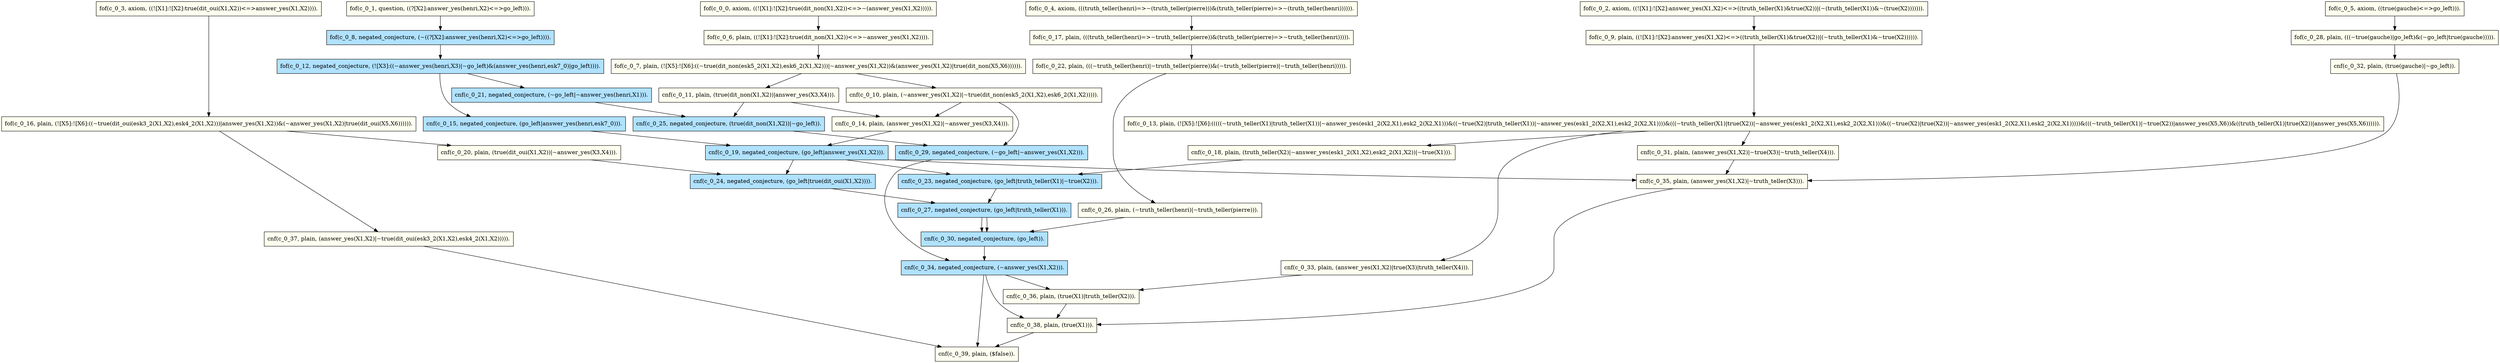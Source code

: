 # No SInE strategy applied

# Auto-Ordering is analysing problem.
# Problem is type GHNFNFFSF22MS
# Auto-mode selected ordering type LPO4
# Auto-mode selected ordering precedence scheme <invfreq>
# Auto-mode selected weight ordering scheme <invfreqrank>
#
# Auto-Heuristic is analysing problem.
# Problem is type GHNFNFFSF22MS
# Auto-Mode selected heuristic G_E___208_C18_F1_SE_CS_SP_PS_S0Y
# and selection function SelectMaxLComplexAvoidPosPred.
#
# No equality, disabling AC handling.
#
# Initializing proof state
#
#cnf(i_0_15, negated_conjecture, (go_left|answer_yes(henri,esk7_0))).
#
#cnf(i_0_16, negated_conjecture, (~go_left|~answer_yes(henri,X1))).
#
#cnf(i_0_10, plain, (go_left|~true(gauche))).
#
#cnf(i_0_1, plain, (~truth_teller(henri)|~truth_teller(pierre))).
##
#cnf(i_0_9, plain, (true(gauche)|~go_left)).
#
#cnf(i_0_13, plain, (true(dit_non(X1,X2))|answer_yes(X3,X4))).
#
#cnf(i_0_4, plain, (answer_yes(X1,X2)|~true(X3)|~truth_teller(X4))).
#
#cnf(i_0_14, plain, (~true(dit_non(esk5_2(X1,X2),esk6_2(X1,X2)))|~answer_yes(X1,X2))).
#
#cnf(i_0_11, plain, (true(dit_oui(X1,X2))|~answer_yes(X3,X4))).
#
#cnf(i_0_7, plain, (truth_teller(X2)|~true(X1)|~answer_yes(esk1_2(X1,X2),esk2_2(X1,X2)))).
#
#cnf(i_0_3, plain, (true(X3)|answer_yes(X1,X2)|truth_teller(X4))).
#
#cnf(i_0_6, plain, (true(X1)|~answer_yes(esk1_2(X1,X2),esk2_2(X1,X2))|~truth_teller(X2))).
#
#cnf(i_0_12, plain, (answer_yes(X1,X2)|~true(dit_oui(esk3_2(X1,X2),esk4_2(X1,X2))))).
# Presaturation interreduction done
#
#cnf(i_0_15, negated_conjecture, (go_left|answer_yes(henri,esk7_0))).
#
#cnf(i_0_16, negated_conjecture, (~go_left|~answer_yes(henri,X1))).
#
#cnf(i_0_10, plain, (go_left|~true(gauche))).
#
#cnf(i_0_9, plain, (true(gauche)|~go_left)).
#
#cnf(i_0_1, plain, (~truth_teller(henri)|~truth_teller(pierre))).
#
#cnf(i_0_4, plain, (answer_yes(X1,X2)|~true(X3)|~truth_teller(X4))).
#
#cnf(i_0_14, plain, (~true(dit_non(esk5_2(X1,X2),esk6_2(X1,X2)))|~answer_yes(X1,X2))).
#
#cnf(i_0_11, plain, (true(dit_oui(X1,X2))|~answer_yes(X3,X4))).
#
#cnf(i_0_13, plain, (true(dit_non(X1,X2))|answer_yes(X3,X4))).
#
#cnf(i_0_24, plain, (answer_yes(X3,X4)|~answer_yes(X1,X2))).
#
#cnf(i_0_25, negated_conjecture, (go_left|answer_yes(X1,X2))).
##
#cnf(i_0_19, plain, (answer_yes(X1,X2)|~truth_teller(X3))).
#
#cnf(i_0_7, plain, (truth_teller(X1)|~true(X2)|~answer_yes(esk1_2(X2,X1),esk2_2(X2,X1)))).
#
#cnf(i_0_30, negated_conjecture, (go_left|truth_teller(X1)|~true(X2))).
#
#cnf(i_0_21, negated_conjecture, (true(dit_non(X2,X3))|~go_left)).
#
#cnf(i_0_35, negated_conjecture, (~go_left|~answer_yes(X1,X2))).
##
#cnf(i_0_28, negated_conjecture, (go_left|true(dit_oui(X1,X2)))).
#
#cnf(i_0_38, negated_conjecture, (go_left|truth_teller(X1))).
#
#cnf(i_0_39, negated_conjecture, (go_left)).
#
#cnf(i_0_35, negated_conjecture, (~answer_yes(X1,X2))).
#
#cnf(i_0_9, plain, (true(gauche))).
#
#cnf(i_0_21, negated_conjecture, (true(dit_non(X1,X2)))).
#
#cnf(i_0_3, plain, (true(X1)|truth_teller(X4))).
#
#cnf(i_0_42, plain, (true(X4))).
#####
# Proof found!
# SZS status Theorem
digraph proof{
  rankdir=TB
  subgraph ax{
  rank="same";
  0 [shape=box,fillcolor=ivory1,style=filled,label="fof(c_0_0, axiom, ((![X1]:![X2]:true(dit_non(X1,X2))<=>~(answer_yes(X1,X2)))))."]
  1 [shape=box,fillcolor=ivory1,style=filled,label="fof(c_0_1, question, ((?[X2]:answer_yes(henri,X2)<=>go_left)))."]
  2 [shape=box,fillcolor=ivory1,style=filled,label="fof(c_0_2, axiom, ((![X1]:![X2]:answer_yes(X1,X2)<=>((truth_teller(X1)&true(X2))|(~(truth_teller(X1))&~(true(X2)))))))."]
  3 [shape=box,fillcolor=ivory1,style=filled,label="fof(c_0_3, axiom, ((![X1]:![X2]:true(dit_oui(X1,X2))<=>answer_yes(X1,X2))))."]
  4 [shape=box,fillcolor=ivory1,style=filled,label="fof(c_0_4, axiom, (((truth_teller(henri)=>~(truth_teller(pierre)))&(truth_teller(pierre)=>~(truth_teller(henri))))))."]
  5 [shape=box,fillcolor=ivory1,style=filled,label="fof(c_0_5, axiom, ((true(gauche)<=>go_left)))."]
   }
  6 [shape=box,fillcolor=ivory1,style=filled,label="fof(c_0_6, plain, ((![X1]:![X2]:true(dit_non(X1,X2))<=>~answer_yes(X1,X2))))."]
    0 -> 6
  7 [shape=box,fillcolor=ivory1,style=filled,label="fof(c_0_7, plain, (![X5]:![X6]:((~true(dit_non(esk5_2(X1,X2),esk6_2(X1,X2)))|~answer_yes(X1,X2))&(answer_yes(X1,X2)|true(dit_non(X5,X6))))))."]
    6 -> 7
  8 [shape=box,fillcolor=lightskyblue1,style=filled,label="fof(c_0_8, negated_conjecture, (~((?[X2]:answer_yes(henri,X2)<=>go_left))))."]
    1 -> 8
  9 [shape=box,fillcolor=ivory1,style=filled,label="fof(c_0_9, plain, ((![X1]:![X2]:answer_yes(X1,X2)<=>((truth_teller(X1)&true(X2))|(~truth_teller(X1)&~true(X2))))))."]
    2 -> 9
  10 [shape=box,fillcolor=ivory1,style=filled,label="cnf(c_0_10, plain, (~answer_yes(X1,X2)|~true(dit_non(esk5_2(X1,X2),esk6_2(X1,X2)))))."]
    7 -> 10
  11 [shape=box,fillcolor=ivory1,style=filled,label="cnf(c_0_11, plain, (true(dit_non(X1,X2))|answer_yes(X3,X4)))."]
    7 -> 11
  12 [shape=box,fillcolor=lightskyblue1,style=filled,label="fof(c_0_12, negated_conjecture, (![X3]:((~answer_yes(henri,X3)|~go_left)&(answer_yes(henri,esk7_0)|go_left))))."]
    8 -> 12
  13 [shape=box,fillcolor=ivory1,style=filled,label="fof(c_0_13, plain, (![X5]:![X6]:(((((~truth_teller(X1)|truth_teller(X1))|~answer_yes(esk1_2(X2,X1),esk2_2(X2,X1)))&((~true(X2)|truth_teller(X1))|~answer_yes(esk1_2(X2,X1),esk2_2(X2,X1))))&(((~truth_teller(X1)|true(X2))|~answer_yes(esk1_2(X2,X1),esk2_2(X2,X1)))&((~true(X2)|true(X2))|~answer_yes(esk1_2(X2,X1),esk2_2(X2,X1)))))&(((~truth_teller(X1)|~true(X2))|answer_yes(X5,X6))&((truth_teller(X1)|true(X2))|answer_yes(X5,X6))))))."]
    9 -> 13
  14 [shape=box,fillcolor=ivory1,style=filled,label="cnf(c_0_14, plain, (answer_yes(X1,X2)|~answer_yes(X3,X4)))."]
    11 -> 14
    10 -> 14
  15 [shape=box,fillcolor=lightskyblue1,style=filled,label="cnf(c_0_15, negated_conjecture, (go_left|answer_yes(henri,esk7_0)))."]
    12 -> 15
  16 [shape=box,fillcolor=ivory1,style=filled,label="fof(c_0_16, plain, (![X5]:![X6]:((~true(dit_oui(esk3_2(X1,X2),esk4_2(X1,X2)))|answer_yes(X1,X2))&(~answer_yes(X1,X2)|true(dit_oui(X5,X6))))))."]
    3 -> 16
  17 [shape=box,fillcolor=ivory1,style=filled,label="fof(c_0_17, plain, (((truth_teller(henri)=>~truth_teller(pierre))&(truth_teller(pierre)=>~truth_teller(henri)))))."]
    4 -> 17
  18 [shape=box,fillcolor=ivory1,style=filled,label="cnf(c_0_18, plain, (truth_teller(X2)|~answer_yes(esk1_2(X1,X2),esk2_2(X1,X2))|~true(X1)))."]
    13 -> 18
  19 [shape=box,fillcolor=lightskyblue1,style=filled,label="cnf(c_0_19, negated_conjecture, (go_left|answer_yes(X1,X2)))."]
    15 -> 19
    14 -> 19
  20 [shape=box,fillcolor=ivory1,style=filled,label="cnf(c_0_20, plain, (true(dit_oui(X1,X2))|~answer_yes(X3,X4)))."]
    16 -> 20
  21 [shape=box,fillcolor=lightskyblue1,style=filled,label="cnf(c_0_21, negated_conjecture, (~go_left|~answer_yes(henri,X1)))."]
    12 -> 21
  22 [shape=box,fillcolor=ivory1,style=filled,label="fof(c_0_22, plain, (((~truth_teller(henri)|~truth_teller(pierre))&(~truth_teller(pierre)|~truth_teller(henri)))))."]
    17 -> 22
  23 [shape=box,fillcolor=lightskyblue1,style=filled,label="cnf(c_0_23, negated_conjecture, (go_left|truth_teller(X1)|~true(X2)))."]
    19 -> 23
    18 -> 23
  24 [shape=box,fillcolor=lightskyblue1,style=filled,label="cnf(c_0_24, negated_conjecture, (go_left|true(dit_oui(X1,X2))))."]
    19 -> 24
    20 -> 24
  25 [shape=box,fillcolor=lightskyblue1,style=filled,label="cnf(c_0_25, negated_conjecture, (true(dit_non(X1,X2))|~go_left))."]
    11 -> 25
    21 -> 25
  26 [shape=box,fillcolor=ivory1,style=filled,label="cnf(c_0_26, plain, (~truth_teller(henri)|~truth_teller(pierre)))."]
    22 -> 26
  27 [shape=box,fillcolor=lightskyblue1,style=filled,label="cnf(c_0_27, negated_conjecture, (go_left|truth_teller(X1)))."]
    24 -> 27
    23 -> 27
  28 [shape=box,fillcolor=ivory1,style=filled,label="fof(c_0_28, plain, (((~true(gauche)|go_left)&(~go_left|true(gauche)))))."]
    5 -> 28
  29 [shape=box,fillcolor=lightskyblue1,style=filled,label="cnf(c_0_29, negated_conjecture, (~go_left|~answer_yes(X1,X2)))."]
    25 -> 29
    10 -> 29
  30 [shape=box,fillcolor=lightskyblue1,style=filled,label="cnf(c_0_30, negated_conjecture, (go_left))."]
    27 -> 30
    27 -> 30
    26 -> 30
  31 [shape=box,fillcolor=ivory1,style=filled,label="cnf(c_0_31, plain, (answer_yes(X1,X2)|~true(X3)|~truth_teller(X4)))."]
    13 -> 31
  32 [shape=box,fillcolor=ivory1,style=filled,label="cnf(c_0_32, plain, (true(gauche)|~go_left))."]
    28 -> 32
  33 [shape=box,fillcolor=ivory1,style=filled,label="cnf(c_0_33, plain, (answer_yes(X1,X2)|true(X3)|truth_teller(X4)))."]
    13 -> 33
  34 [shape=box,fillcolor=lightskyblue1,style=filled,label="cnf(c_0_34, negated_conjecture, (~answer_yes(X1,X2)))."]
    30 -> 34
    29 -> 34
  35 [shape=box,fillcolor=ivory1,style=filled,label="cnf(c_0_35, plain, (answer_yes(X1,X2)|~truth_teller(X3)))."]
    19 -> 35
    32 -> 35
    31 -> 35
  36 [shape=box,fillcolor=ivory1,style=filled,label="cnf(c_0_36, plain, (true(X1)|truth_teller(X2)))."]
    34 -> 36
    33 -> 36
  37 [shape=box,fillcolor=ivory1,style=filled,label="cnf(c_0_37, plain, (answer_yes(X1,X2)|~true(dit_oui(esk3_2(X1,X2),esk4_2(X1,X2)))))."]
    16 -> 37
  38 [shape=box,fillcolor=ivory1,style=filled,label="cnf(c_0_38, plain, (true(X1)))."]
    34 -> 38
    36 -> 38
    35 -> 38
  39 [shape=box,fillcolor=ivory1,style=filled,label="cnf(c_0_39, plain, ($false))."]
    34 -> 39
    38 -> 39
    37 -> 39
}
# Parsed axioms                        : 6
# Removed by relevancy pruning/SinE    : 0
# Initial clauses                      : 16
# Removed in clause preprocessing      : 2
# Initial clauses in saturation        : 14
# Processed clauses                    : 45
# ...of these trivial                  : 2
# ...subsumed                          : 5
# ...remaining for further processing  : 37
# Other redundant clauses eliminated   : 0
# Clauses deleted for lack of memory   : 0
# Backward-subsumed                    : 5
# Backward-rewritten                   : 12
# Generated clauses                    : 27
# ...of the previous two non-trivial   : 26
# Contextual simplify-reflections      : 2
# Paramodulations                      : 26
# Factorizations                       : 0
# Equation resolutions                 : 0
# Current number of processed clauses  : 6
#    Positive orientable unit clauses  : 2
#    Positive unorientable unit clauses: 0
#    Negative unit clauses             : 1
#    Non-unit-clauses                  : 3
# Current number of unprocessed clauses: 0
# ...number of literals in the above   : 0
# Clause-clause subsumption calls (NU) : 29
# Rec. Clause-clause subsumption calls : 21
# Non-unit clause-clause subsumptions  : 9
# Unit Clause-clause subsumption calls : 6
# Rewrite failures with RHS unbound    : 0
# BW rewrite match attempts            : 7
# BW rewrite match successes           : 7
# Condensation attempts                : 0
# Condensation successes               : 0

